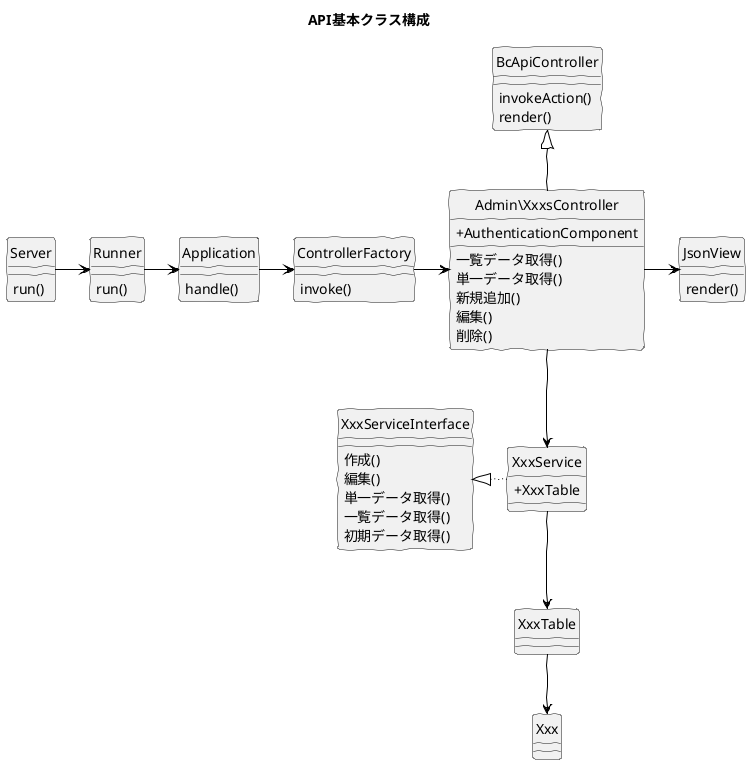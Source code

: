 @startuml
skinparam handwritten true
hide circle
skinparam classAttributeIconSize 0

title API基本クラス構成

class Server {
  run()
}

class Runner {
  run()
}

class Application {
  handle()
}

class ControllerFactory {
  invoke()
}

class Admin\XxxsController {
  + AuthenticationComponent
  一覧データ取得()
  単一データ取得()
  新規追加()
  編集()
  削除()
}

class BcApiController {
  invokeAction()
  render()
}

class JsonView {
  render()
}

class XxxService {
  + XxxTable
}

class XxxServiceInterface {
  作成()
  編集()
  単一データ取得()
  一覧データ取得()
  初期データ取得()
}

class XxxTable {
}

class Xxx {
}

Server -right[#Black]-> Runner

Runner -right[#Black]-> Application

Application -right[#Black]-> ControllerFactory

ControllerFactory -right[#Black]-> Admin\XxxsController

Admin\XxxsController -right[#Black]-> JsonView
Admin\XxxsController -down[#Black]-> XxxService
Admin\XxxsController -up[#Black]-|> BcApiController

XxxService -left[dotted,#Black]-|> XxxServiceInterface
XxxService -down[#Black]-> XxxTable

XxxTable -down[#Black]-> Xxx

@enduml
